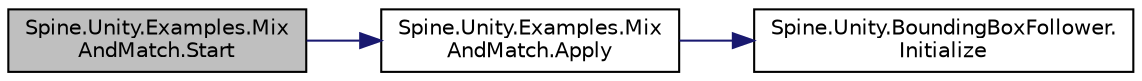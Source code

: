 digraph "Spine.Unity.Examples.MixAndMatch.Start"
{
 // LATEX_PDF_SIZE
  edge [fontname="Helvetica",fontsize="10",labelfontname="Helvetica",labelfontsize="10"];
  node [fontname="Helvetica",fontsize="10",shape=record];
  rankdir="LR";
  Node1 [label="Spine.Unity.Examples.Mix\lAndMatch.Start",height=0.2,width=0.4,color="black", fillcolor="grey75", style="filled", fontcolor="black",tooltip=" "];
  Node1 -> Node2 [color="midnightblue",fontsize="10",style="solid",fontname="Helvetica"];
  Node2 [label="Spine.Unity.Examples.Mix\lAndMatch.Apply",height=0.2,width=0.4,color="black", fillcolor="white", style="filled",URL="$class_spine_1_1_unity_1_1_examples_1_1_mix_and_match.html#a0f76eedb176ad77e150dc08562468dc4",tooltip=" "];
  Node2 -> Node3 [color="midnightblue",fontsize="10",style="solid",fontname="Helvetica"];
  Node3 [label="Spine.Unity.BoundingBoxFollower.\lInitialize",height=0.2,width=0.4,color="black", fillcolor="white", style="filled",URL="$class_spine_1_1_unity_1_1_bounding_box_follower.html#a6ba3bb70a58ca9977e1d0dfb512286fb",tooltip="Initialize and instantiate the BoundingBoxFollower colliders. This is method checks if the BoundingBo..."];
}
